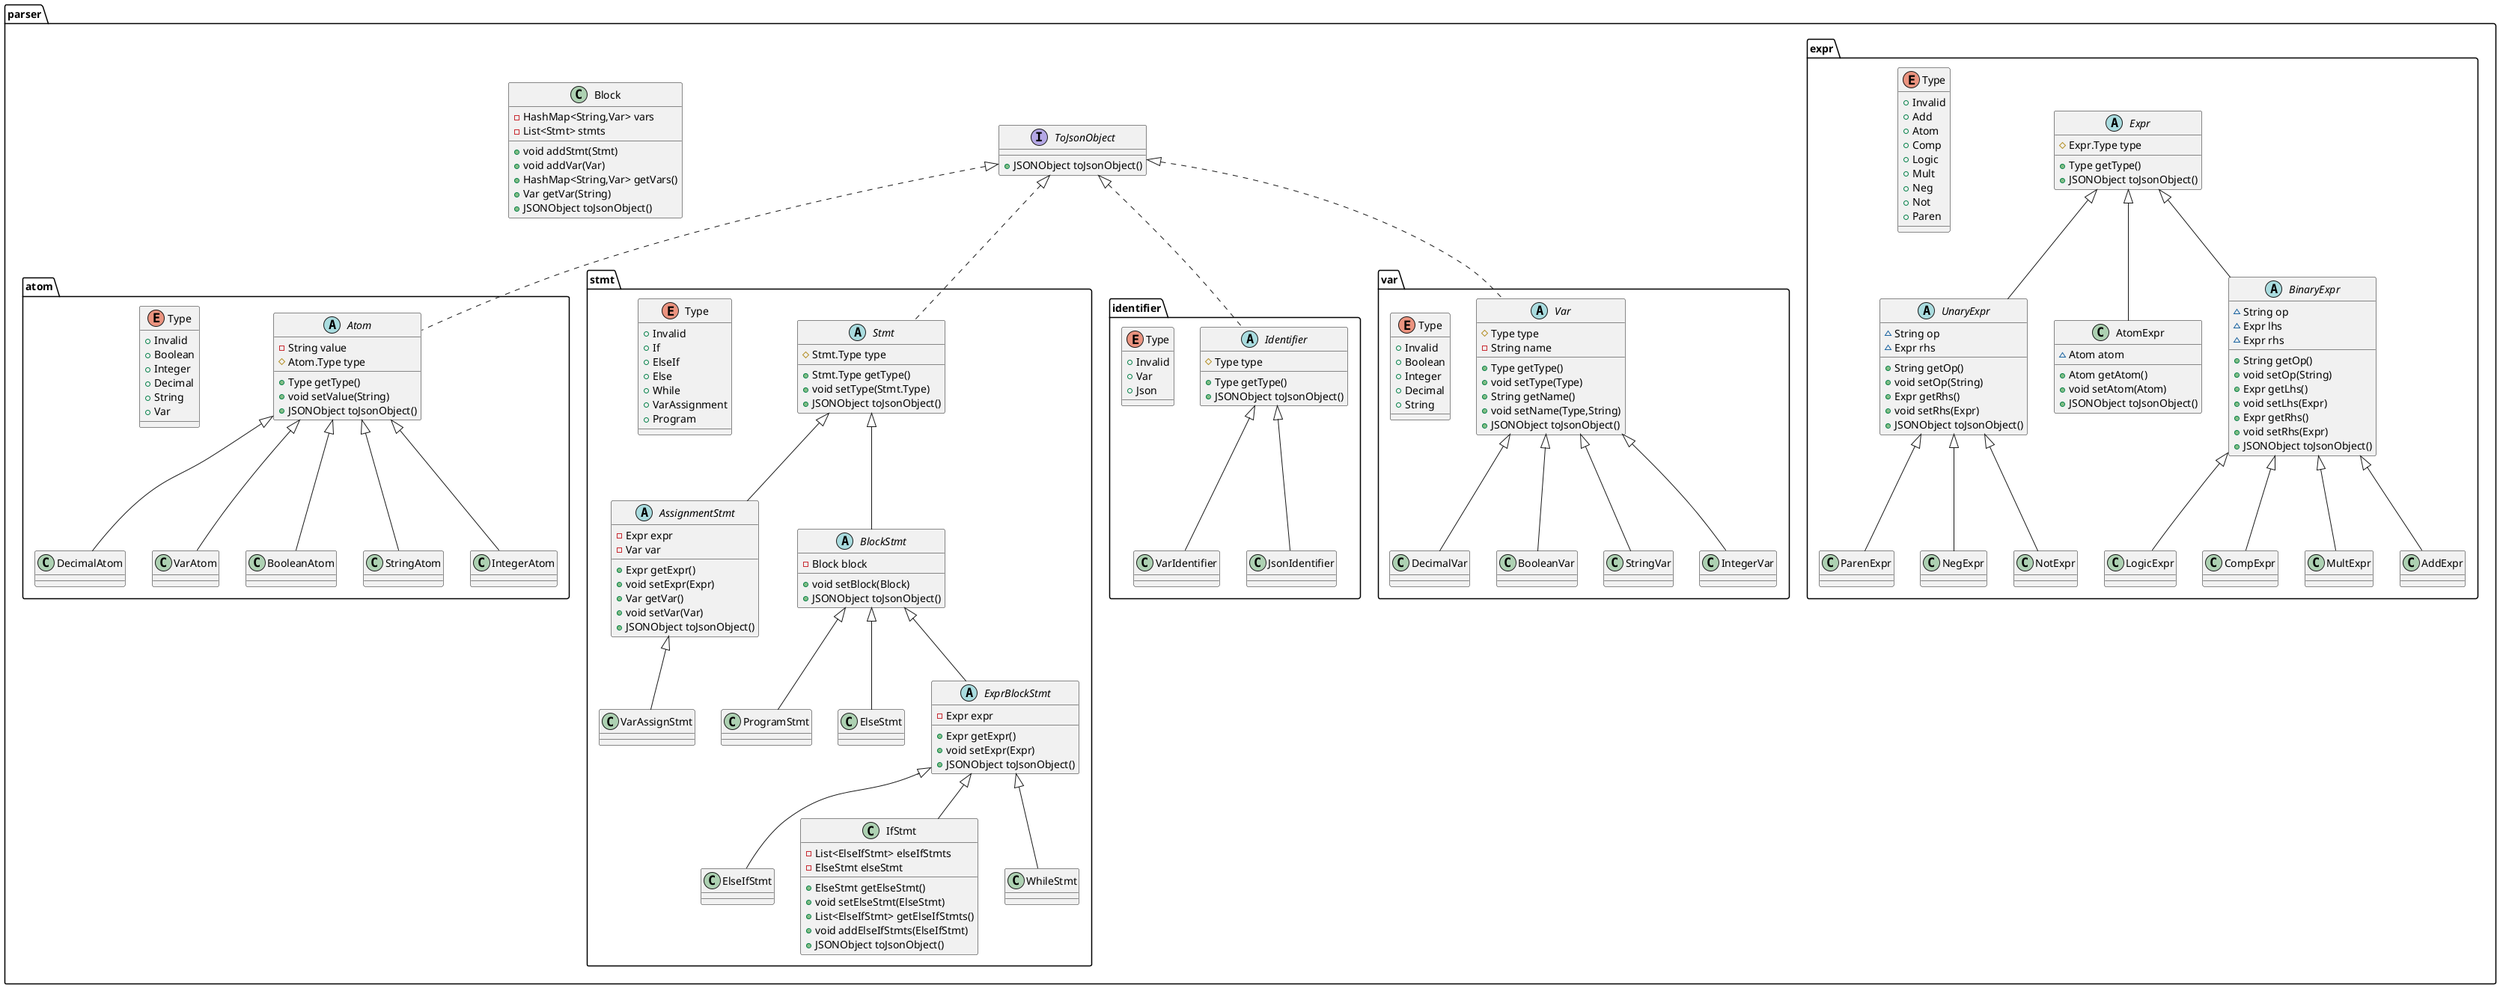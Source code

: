 @startuml
abstract class parser.atom.Atom {
- String value
# Atom.Type type
+ Type getType()
+ void setValue(String)
+ JSONObject toJsonObject()
}
enum parser.atom.Type {
+  Invalid
+  Boolean
+  Integer
+  Decimal
+  String
+  Var
}
abstract class parser.stmt.AssignmentStmt {
- Expr expr
- Var var
+ Expr getExpr()
+ void setExpr(Expr)
+ Var getVar()
+ void setVar(Var)
+ JSONObject toJsonObject()
}
class parser.atom.DecimalAtom {
}
abstract class parser.expr.UnaryExpr {
~ String op
~ Expr rhs
+ String getOp()
+ void setOp(String)
+ Expr getRhs()
+ void setRhs(Expr)
+ JSONObject toJsonObject()
}
class parser.atom.VarAtom {
}
class parser.expr.ParenExpr {
}
class parser.expr.AtomExpr {
~ Atom atom
+ Atom getAtom()
+ void setAtom(Atom)
+ JSONObject toJsonObject()
}
class parser.stmt.ElseIfStmt {
}
interface parser.ToJsonObject {
+ JSONObject toJsonObject()
}
abstract class parser.stmt.BlockStmt {
- Block block
+ void setBlock(Block)
+ JSONObject toJsonObject()
}
class parser.identifier.VarIdentifier {
}
abstract class parser.identifier.Identifier {
# Type type
+ Type getType()
+ JSONObject toJsonObject()
}
enum parser.identifier.Type {
+  Invalid
+  Var
+  Json
}
class parser.atom.BooleanAtom {
}
class parser.stmt.ProgramStmt {
}
class parser.expr.LogicExpr {
}
class parser.var.DecimalVar {
}
abstract class parser.expr.Expr {
# Expr.Type type
+ Type getType()
+ JSONObject toJsonObject()
}
enum parser.expr.Type {
+  Invalid
+  Add
+  Atom
+  Comp
+  Logic
+  Mult
+  Neg
+  Not
+  Paren
}
abstract class parser.var.Var {
# Type type
- String name
+ Type getType()
+ void setType(Type)
+ String getName()
+ void setName(Type,String)
+ JSONObject toJsonObject()
}
enum parser.var.Type {
+  Invalid
+  Boolean
+  Integer
+  Decimal
+  String
}
class parser.atom.StringAtom {
}
class parser.identifier.JsonIdentifier {
}
class parser.stmt.IfStmt {
- List<ElseIfStmt> elseIfStmts
- ElseStmt elseStmt
+ ElseStmt getElseStmt()
+ void setElseStmt(ElseStmt)
+ List<ElseIfStmt> getElseIfStmts()
+ void addElseIfStmts(ElseIfStmt)
+ JSONObject toJsonObject()
}
class parser.var.BooleanVar {
}
class parser.var.StringVar {
}
class parser.var.IntegerVar {
}
class parser.expr.CompExpr {
}
class parser.stmt.ElseStmt {
}
abstract class parser.expr.BinaryExpr {
~ String op
~ Expr lhs
~ Expr rhs
+ String getOp()
+ void setOp(String)
+ Expr getLhs()
+ void setLhs(Expr)
+ Expr getRhs()
+ void setRhs(Expr)
+ JSONObject toJsonObject()
}
class parser.expr.MultExpr {
}
class parser.Block {
- HashMap<String,Var> vars
- List<Stmt> stmts
+ void addStmt(Stmt)
+ void addVar(Var)
+ HashMap<String,Var> getVars()
+ Var getVar(String)
+ JSONObject toJsonObject()
}
class parser.expr.NegExpr {
}

abstract class parser.stmt.Stmt {
# Stmt.Type type
+ Stmt.Type getType()
+ void setType(Stmt.Type)
+ JSONObject toJsonObject()
}
enum parser.stmt.Type {
+  Invalid
+  If
+  ElseIf
+  Else
+  While
+  VarAssignment
+  Program
}
class parser.atom.IntegerAtom {
}
class parser.stmt.WhileStmt {
}
class parser.stmt.VarAssignStmt {
}
class parser.expr.AddExpr {
}
class parser.expr.NotExpr {
}
abstract class parser.stmt.ExprBlockStmt {
- Expr expr
+ Expr getExpr()
+ void setExpr(Expr)
+ JSONObject toJsonObject()
}


parser.ToJsonObject <|.. parser.atom.Atom
parser.stmt.Stmt <|-- parser.stmt.AssignmentStmt
parser.atom.Atom <|-- parser.atom.DecimalAtom
parser.expr.Expr <|-- parser.expr.UnaryExpr
parser.atom.Atom <|-- parser.atom.VarAtom
parser.expr.UnaryExpr <|-- parser.expr.ParenExpr
parser.expr.Expr <|-- parser.expr.AtomExpr
parser.stmt.ExprBlockStmt <|-- parser.stmt.ElseIfStmt
parser.stmt.Stmt <|-- parser.stmt.BlockStmt
parser.identifier.Identifier <|-- parser.identifier.VarIdentifier
parser.ToJsonObject <|.. parser.identifier.Identifier
parser.atom.Atom <|-- parser.atom.BooleanAtom
parser.stmt.BlockStmt <|-- parser.stmt.ProgramStmt
parser.expr.BinaryExpr <|-- parser.expr.LogicExpr
parser.var.Var <|-- parser.var.DecimalVar
parser.ToJsonObject <|.. parser.var.Var
parser.atom.Atom <|-- parser.atom.StringAtom
parser.identifier.Identifier <|-- parser.identifier.JsonIdentifier
parser.stmt.ExprBlockStmt <|-- parser.stmt.IfStmt
parser.var.Var <|-- parser.var.BooleanVar
parser.var.Var <|-- parser.var.StringVar
parser.var.Var <|-- parser.var.IntegerVar
parser.expr.BinaryExpr <|-- parser.expr.CompExpr
parser.stmt.BlockStmt <|-- parser.stmt.ElseStmt
parser.expr.Expr <|-- parser.expr.BinaryExpr
parser.expr.BinaryExpr <|-- parser.expr.MultExpr
parser.expr.UnaryExpr <|-- parser.expr.NegExpr
parser.ToJsonObject <|.. parser.stmt.Stmt
parser.atom.Atom <|-- parser.atom.IntegerAtom
parser.stmt.ExprBlockStmt <|-- parser.stmt.WhileStmt
parser.stmt.AssignmentStmt <|-- parser.stmt.VarAssignStmt
parser.expr.BinaryExpr <|-- parser.expr.AddExpr
parser.expr.UnaryExpr <|-- parser.expr.NotExpr
parser.stmt.BlockStmt <|-- parser.stmt.ExprBlockStmt
@enduml